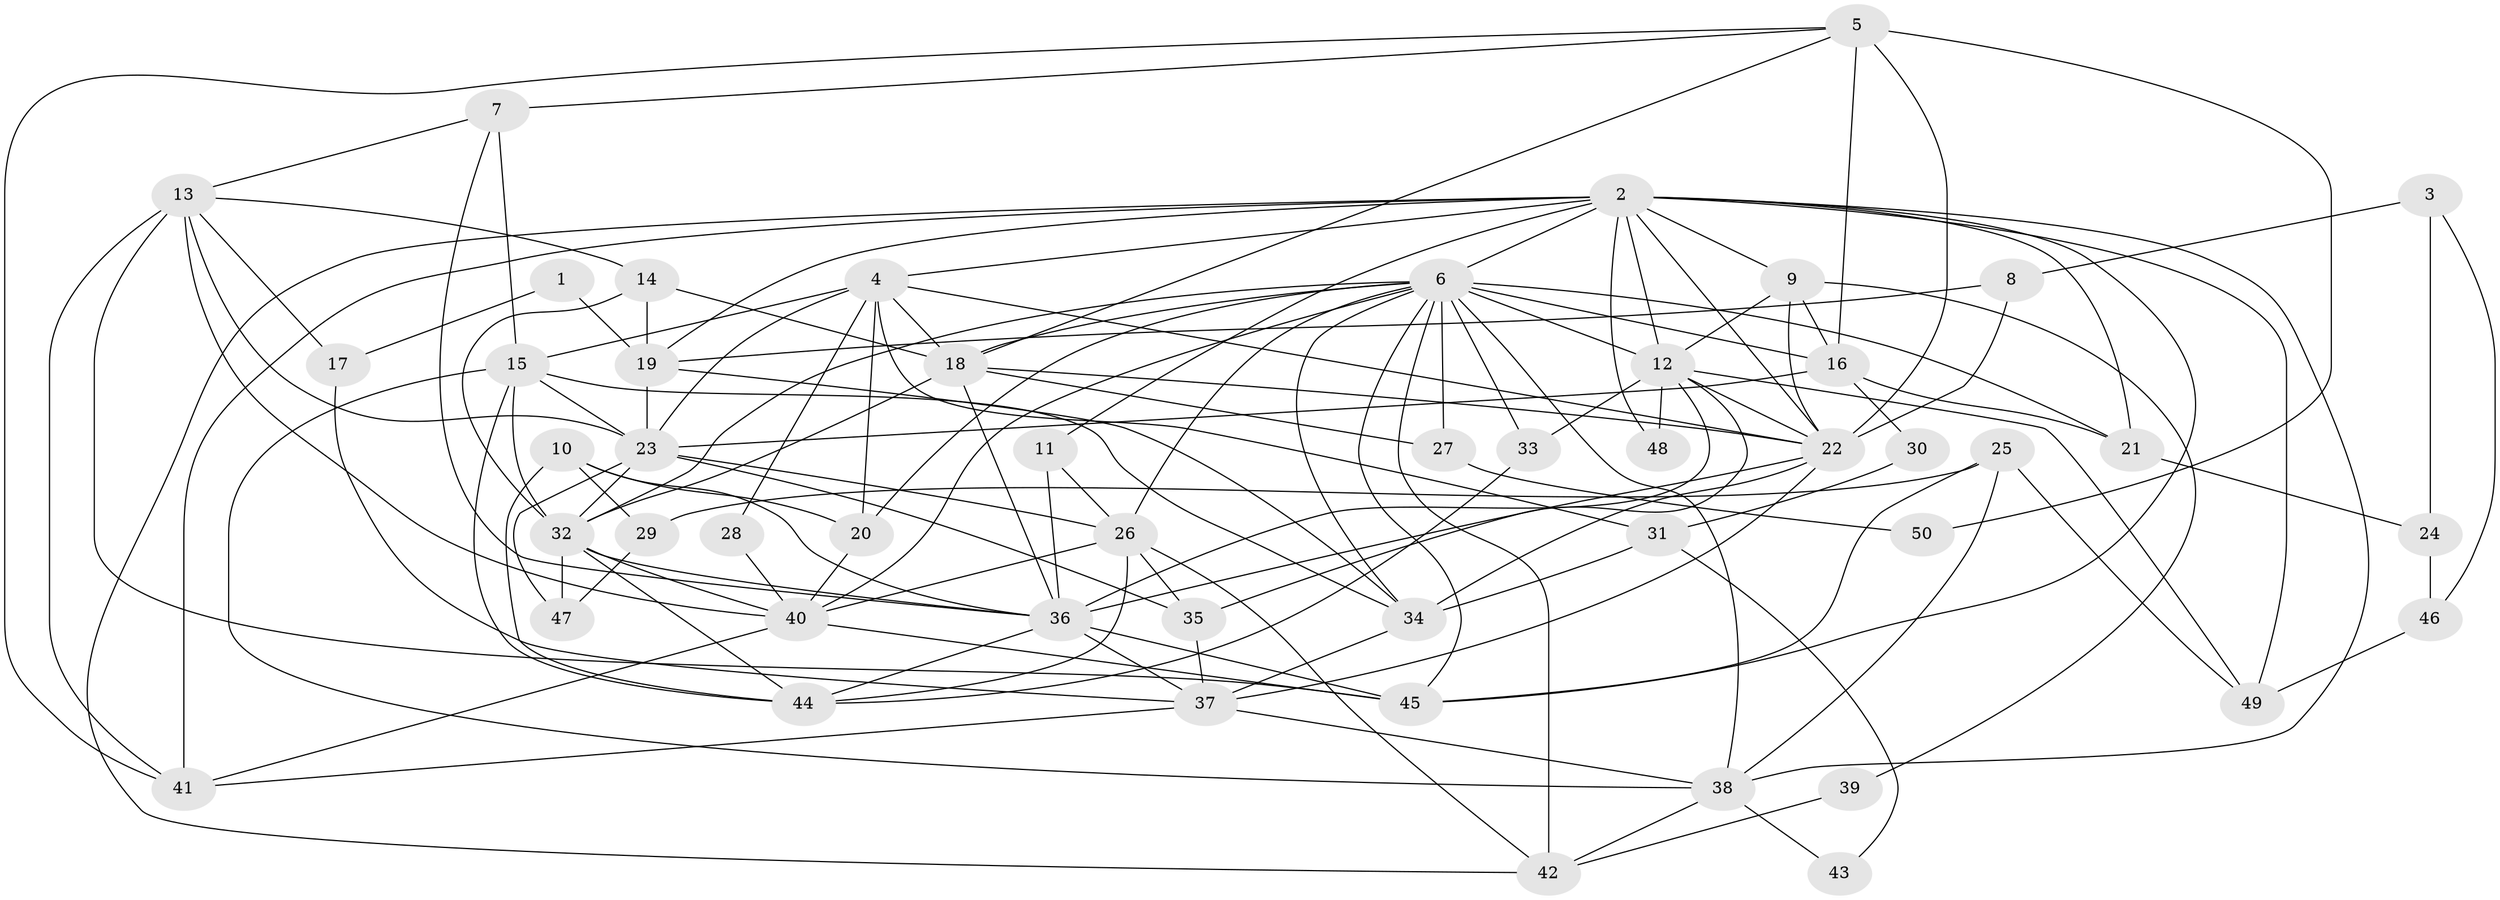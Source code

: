 // original degree distribution, {2: 0.17, 3: 0.25, 9: 0.01, 4: 0.24, 5: 0.18, 6: 0.1, 7: 0.04, 8: 0.01}
// Generated by graph-tools (version 1.1) at 2025/36/03/09/25 02:36:01]
// undirected, 50 vertices, 133 edges
graph export_dot {
graph [start="1"]
  node [color=gray90,style=filled];
  1;
  2;
  3;
  4;
  5;
  6;
  7;
  8;
  9;
  10;
  11;
  12;
  13;
  14;
  15;
  16;
  17;
  18;
  19;
  20;
  21;
  22;
  23;
  24;
  25;
  26;
  27;
  28;
  29;
  30;
  31;
  32;
  33;
  34;
  35;
  36;
  37;
  38;
  39;
  40;
  41;
  42;
  43;
  44;
  45;
  46;
  47;
  48;
  49;
  50;
  1 -- 17 [weight=1.0];
  1 -- 19 [weight=1.0];
  2 -- 4 [weight=1.0];
  2 -- 6 [weight=2.0];
  2 -- 9 [weight=1.0];
  2 -- 11 [weight=1.0];
  2 -- 12 [weight=2.0];
  2 -- 19 [weight=1.0];
  2 -- 21 [weight=1.0];
  2 -- 22 [weight=1.0];
  2 -- 38 [weight=1.0];
  2 -- 41 [weight=1.0];
  2 -- 42 [weight=1.0];
  2 -- 45 [weight=1.0];
  2 -- 48 [weight=1.0];
  2 -- 49 [weight=1.0];
  3 -- 8 [weight=1.0];
  3 -- 24 [weight=1.0];
  3 -- 46 [weight=1.0];
  4 -- 15 [weight=1.0];
  4 -- 18 [weight=1.0];
  4 -- 20 [weight=1.0];
  4 -- 22 [weight=1.0];
  4 -- 23 [weight=1.0];
  4 -- 28 [weight=1.0];
  4 -- 31 [weight=1.0];
  5 -- 7 [weight=2.0];
  5 -- 16 [weight=1.0];
  5 -- 18 [weight=1.0];
  5 -- 22 [weight=3.0];
  5 -- 41 [weight=1.0];
  5 -- 50 [weight=1.0];
  6 -- 12 [weight=2.0];
  6 -- 16 [weight=1.0];
  6 -- 18 [weight=1.0];
  6 -- 20 [weight=1.0];
  6 -- 21 [weight=1.0];
  6 -- 26 [weight=1.0];
  6 -- 27 [weight=1.0];
  6 -- 32 [weight=2.0];
  6 -- 33 [weight=2.0];
  6 -- 34 [weight=1.0];
  6 -- 38 [weight=1.0];
  6 -- 40 [weight=1.0];
  6 -- 42 [weight=2.0];
  6 -- 45 [weight=1.0];
  7 -- 13 [weight=1.0];
  7 -- 15 [weight=1.0];
  7 -- 36 [weight=1.0];
  8 -- 19 [weight=1.0];
  8 -- 22 [weight=1.0];
  9 -- 12 [weight=1.0];
  9 -- 16 [weight=1.0];
  9 -- 22 [weight=1.0];
  9 -- 39 [weight=1.0];
  10 -- 20 [weight=1.0];
  10 -- 29 [weight=1.0];
  10 -- 36 [weight=1.0];
  10 -- 44 [weight=1.0];
  11 -- 26 [weight=1.0];
  11 -- 36 [weight=1.0];
  12 -- 22 [weight=2.0];
  12 -- 33 [weight=1.0];
  12 -- 35 [weight=1.0];
  12 -- 36 [weight=1.0];
  12 -- 48 [weight=1.0];
  12 -- 49 [weight=1.0];
  13 -- 14 [weight=1.0];
  13 -- 17 [weight=1.0];
  13 -- 23 [weight=1.0];
  13 -- 40 [weight=1.0];
  13 -- 41 [weight=1.0];
  13 -- 45 [weight=1.0];
  14 -- 18 [weight=1.0];
  14 -- 19 [weight=1.0];
  14 -- 32 [weight=1.0];
  15 -- 23 [weight=1.0];
  15 -- 32 [weight=1.0];
  15 -- 34 [weight=1.0];
  15 -- 38 [weight=1.0];
  15 -- 44 [weight=1.0];
  16 -- 21 [weight=1.0];
  16 -- 23 [weight=1.0];
  16 -- 30 [weight=1.0];
  17 -- 37 [weight=1.0];
  18 -- 22 [weight=1.0];
  18 -- 27 [weight=1.0];
  18 -- 32 [weight=1.0];
  18 -- 36 [weight=1.0];
  19 -- 23 [weight=1.0];
  19 -- 34 [weight=1.0];
  20 -- 40 [weight=1.0];
  21 -- 24 [weight=1.0];
  22 -- 34 [weight=1.0];
  22 -- 36 [weight=4.0];
  22 -- 37 [weight=2.0];
  23 -- 26 [weight=1.0];
  23 -- 32 [weight=1.0];
  23 -- 35 [weight=1.0];
  23 -- 47 [weight=1.0];
  24 -- 46 [weight=1.0];
  25 -- 29 [weight=1.0];
  25 -- 38 [weight=1.0];
  25 -- 45 [weight=1.0];
  25 -- 49 [weight=1.0];
  26 -- 35 [weight=1.0];
  26 -- 40 [weight=1.0];
  26 -- 42 [weight=1.0];
  26 -- 44 [weight=1.0];
  27 -- 50 [weight=1.0];
  28 -- 40 [weight=1.0];
  29 -- 47 [weight=1.0];
  30 -- 31 [weight=1.0];
  31 -- 34 [weight=1.0];
  31 -- 43 [weight=1.0];
  32 -- 36 [weight=1.0];
  32 -- 40 [weight=1.0];
  32 -- 44 [weight=1.0];
  32 -- 47 [weight=1.0];
  33 -- 44 [weight=1.0];
  34 -- 37 [weight=1.0];
  35 -- 37 [weight=1.0];
  36 -- 37 [weight=1.0];
  36 -- 44 [weight=1.0];
  36 -- 45 [weight=1.0];
  37 -- 38 [weight=1.0];
  37 -- 41 [weight=1.0];
  38 -- 42 [weight=1.0];
  38 -- 43 [weight=1.0];
  39 -- 42 [weight=1.0];
  40 -- 41 [weight=1.0];
  40 -- 45 [weight=1.0];
  46 -- 49 [weight=1.0];
}
